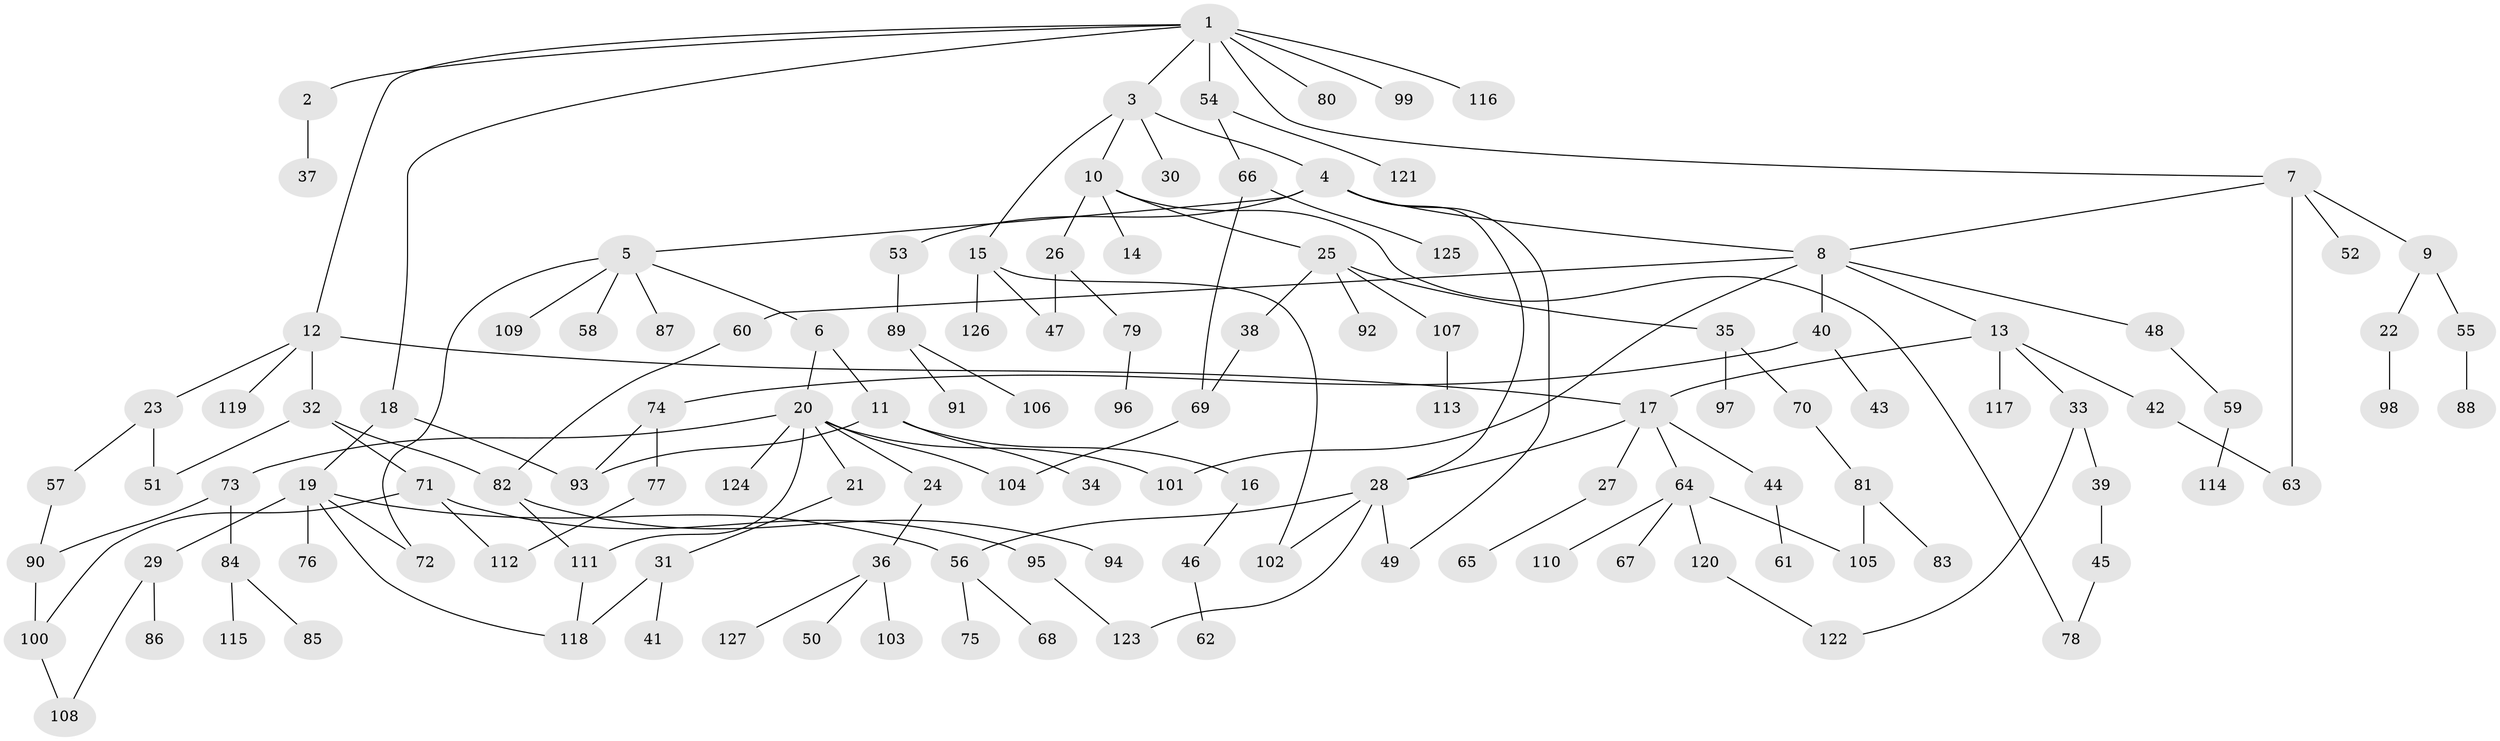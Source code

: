 // Generated by graph-tools (version 1.1) at 2025/13/03/09/25 04:13:27]
// undirected, 127 vertices, 153 edges
graph export_dot {
graph [start="1"]
  node [color=gray90,style=filled];
  1;
  2;
  3;
  4;
  5;
  6;
  7;
  8;
  9;
  10;
  11;
  12;
  13;
  14;
  15;
  16;
  17;
  18;
  19;
  20;
  21;
  22;
  23;
  24;
  25;
  26;
  27;
  28;
  29;
  30;
  31;
  32;
  33;
  34;
  35;
  36;
  37;
  38;
  39;
  40;
  41;
  42;
  43;
  44;
  45;
  46;
  47;
  48;
  49;
  50;
  51;
  52;
  53;
  54;
  55;
  56;
  57;
  58;
  59;
  60;
  61;
  62;
  63;
  64;
  65;
  66;
  67;
  68;
  69;
  70;
  71;
  72;
  73;
  74;
  75;
  76;
  77;
  78;
  79;
  80;
  81;
  82;
  83;
  84;
  85;
  86;
  87;
  88;
  89;
  90;
  91;
  92;
  93;
  94;
  95;
  96;
  97;
  98;
  99;
  100;
  101;
  102;
  103;
  104;
  105;
  106;
  107;
  108;
  109;
  110;
  111;
  112;
  113;
  114;
  115;
  116;
  117;
  118;
  119;
  120;
  121;
  122;
  123;
  124;
  125;
  126;
  127;
  1 -- 2;
  1 -- 3;
  1 -- 7;
  1 -- 12;
  1 -- 18;
  1 -- 54;
  1 -- 80;
  1 -- 99;
  1 -- 116;
  2 -- 37;
  3 -- 4;
  3 -- 10;
  3 -- 15;
  3 -- 30;
  4 -- 5;
  4 -- 49;
  4 -- 53;
  4 -- 28;
  4 -- 8;
  5 -- 6;
  5 -- 58;
  5 -- 87;
  5 -- 109;
  5 -- 72;
  6 -- 11;
  6 -- 20;
  7 -- 8;
  7 -- 9;
  7 -- 52;
  7 -- 63;
  8 -- 13;
  8 -- 40;
  8 -- 48;
  8 -- 60;
  8 -- 101;
  9 -- 22;
  9 -- 55;
  10 -- 14;
  10 -- 25;
  10 -- 26;
  10 -- 78;
  11 -- 16;
  11 -- 34;
  11 -- 93;
  12 -- 23;
  12 -- 32;
  12 -- 119;
  12 -- 17;
  13 -- 17;
  13 -- 33;
  13 -- 42;
  13 -- 117;
  15 -- 102;
  15 -- 126;
  15 -- 47;
  16 -- 46;
  17 -- 27;
  17 -- 28;
  17 -- 44;
  17 -- 64;
  18 -- 19;
  18 -- 93;
  19 -- 29;
  19 -- 72;
  19 -- 76;
  19 -- 56;
  19 -- 118;
  20 -- 21;
  20 -- 24;
  20 -- 73;
  20 -- 101;
  20 -- 111;
  20 -- 124;
  20 -- 104;
  21 -- 31;
  22 -- 98;
  23 -- 51;
  23 -- 57;
  24 -- 36;
  25 -- 35;
  25 -- 38;
  25 -- 92;
  25 -- 107;
  26 -- 47;
  26 -- 79;
  27 -- 65;
  28 -- 56;
  28 -- 123;
  28 -- 102;
  28 -- 49;
  29 -- 86;
  29 -- 108;
  31 -- 41;
  31 -- 118;
  32 -- 71;
  32 -- 82;
  32 -- 51;
  33 -- 39;
  33 -- 122;
  35 -- 70;
  35 -- 97;
  36 -- 50;
  36 -- 103;
  36 -- 127;
  38 -- 69;
  39 -- 45;
  40 -- 43;
  40 -- 74;
  42 -- 63;
  44 -- 61;
  45 -- 78;
  46 -- 62;
  48 -- 59;
  53 -- 89;
  54 -- 66;
  54 -- 121;
  55 -- 88;
  56 -- 68;
  56 -- 75;
  57 -- 90;
  59 -- 114;
  60 -- 82;
  64 -- 67;
  64 -- 105;
  64 -- 110;
  64 -- 120;
  66 -- 125;
  66 -- 69;
  69 -- 104;
  70 -- 81;
  71 -- 95;
  71 -- 100;
  71 -- 112;
  73 -- 84;
  73 -- 90;
  74 -- 77;
  74 -- 93;
  77 -- 112;
  79 -- 96;
  81 -- 83;
  81 -- 105;
  82 -- 94;
  82 -- 111;
  84 -- 85;
  84 -- 115;
  89 -- 91;
  89 -- 106;
  90 -- 100;
  95 -- 123;
  100 -- 108;
  107 -- 113;
  111 -- 118;
  120 -- 122;
}
